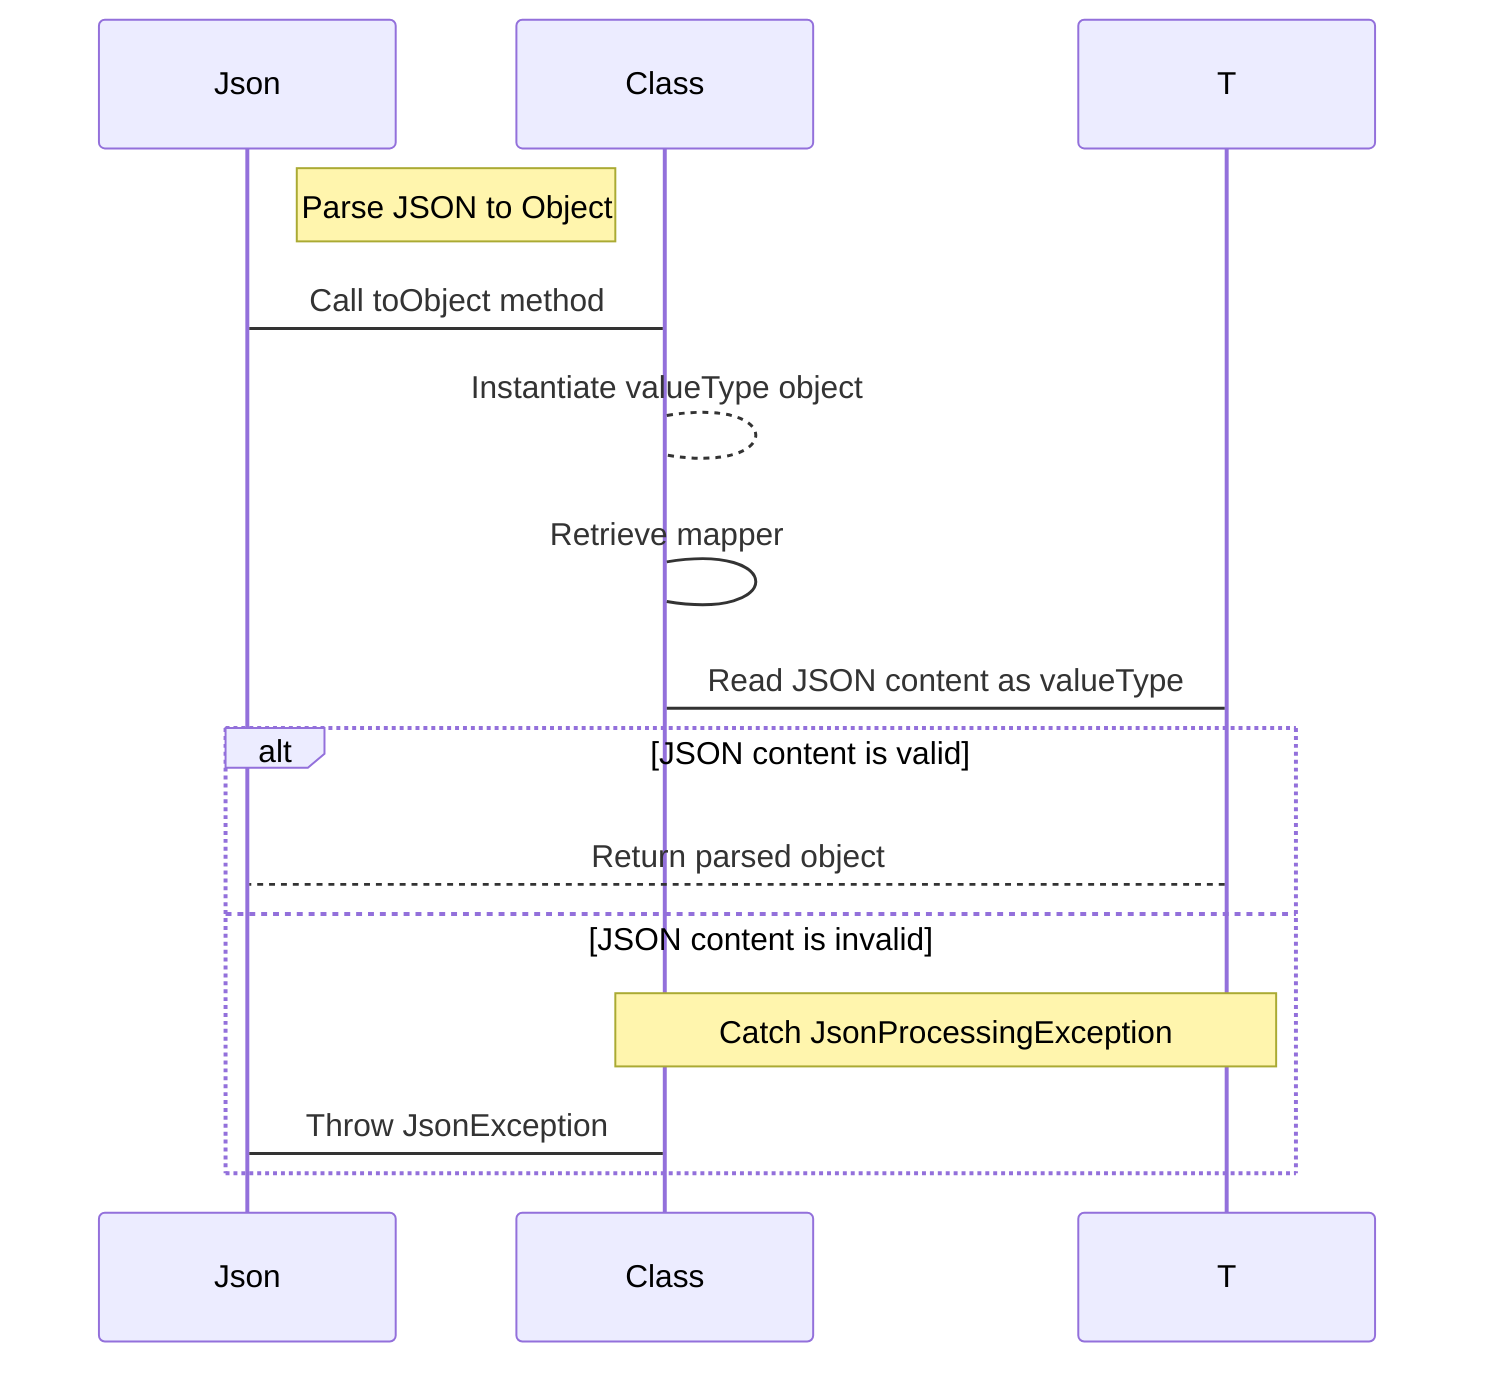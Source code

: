 sequenceDiagram
    participant Json
    participant Class
    participant T

    Note right of Json: Parse JSON to Object
    Json->Class: Call toObject method
    Class-->Class: Instantiate valueType object
    Class->Class: Retrieve mapper
    Class->T: Read JSON content as valueType
    alt JSON content is valid
        T-->Json: Return parsed object
    else JSON content is invalid
        Note over Class, T: Catch JsonProcessingException
        Class->Json: Throw JsonException
    end